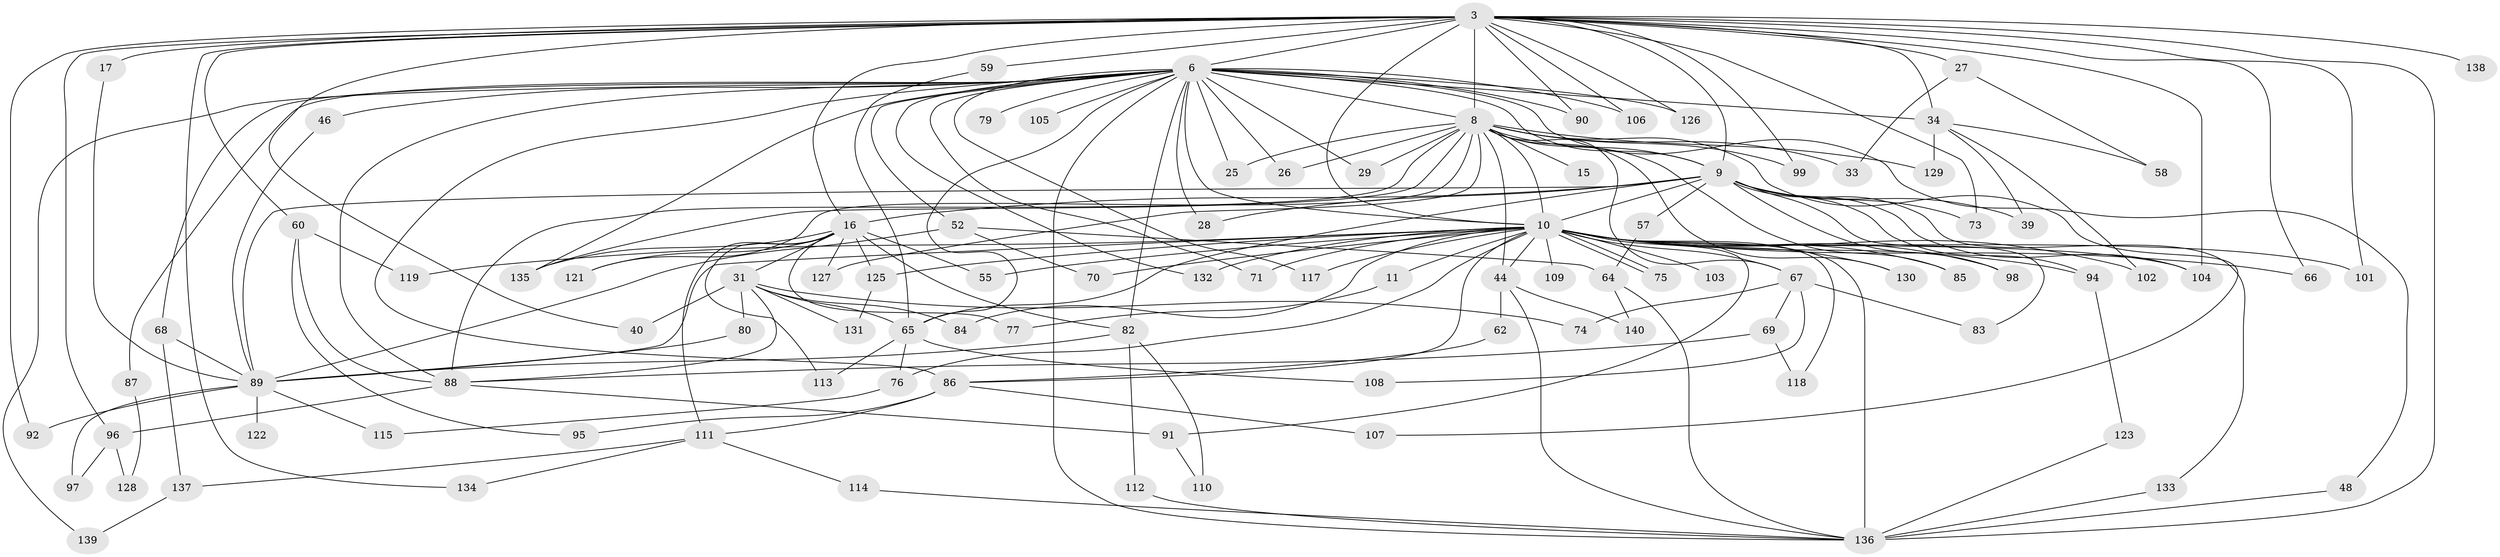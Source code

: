 // original degree distribution, {30: 0.007142857142857143, 27: 0.007142857142857143, 20: 0.007142857142857143, 35: 0.007142857142857143, 19: 0.007142857142857143, 24: 0.014285714285714285, 17: 0.014285714285714285, 18: 0.007142857142857143, 3: 0.19285714285714287, 12: 0.007142857142857143, 8: 0.02142857142857143, 4: 0.07142857142857142, 2: 0.55, 5: 0.04285714285714286, 6: 0.02857142857142857, 7: 0.014285714285714285}
// Generated by graph-tools (version 1.1) at 2025/49/03/04/25 21:49:33]
// undirected, 98 vertices, 192 edges
graph export_dot {
graph [start="1"]
  node [color=gray90,style=filled];
  3 [super="+2"];
  6 [super="+1"];
  8 [super="+5"];
  9 [super="+7"];
  10 [super="+4"];
  11;
  15;
  16 [super="+12"];
  17;
  25;
  26;
  27;
  28;
  29;
  31;
  33;
  34 [super="+32+22"];
  39;
  40;
  44 [super="+14"];
  46;
  48;
  52;
  55;
  57;
  58;
  59;
  60;
  62;
  64;
  65 [super="+56+45"];
  66;
  67;
  68;
  69;
  70;
  71;
  73;
  74;
  75;
  76;
  77;
  79;
  80;
  82 [super="+38"];
  83 [super="+63"];
  84;
  85;
  86 [super="+21"];
  87;
  88 [super="+36"];
  89 [super="+72"];
  90;
  91;
  92;
  94;
  95;
  96 [super="+93"];
  97;
  98;
  99;
  101;
  102;
  103 [super="+43"];
  104 [super="+53"];
  105;
  106;
  107;
  108;
  109 [super="+37"];
  110;
  111;
  112;
  113;
  114;
  115;
  117;
  118;
  119;
  121;
  122;
  123;
  125;
  126;
  127;
  128;
  129 [super="+81"];
  130;
  131;
  132;
  133;
  134;
  135 [super="+47"];
  136 [super="+24+50+124+120"];
  137;
  138;
  139;
  140;
  3 -- 6 [weight=4];
  3 -- 8 [weight=4];
  3 -- 9 [weight=4];
  3 -- 10 [weight=4];
  3 -- 17 [weight=2];
  3 -- 27 [weight=2];
  3 -- 59;
  3 -- 92;
  3 -- 101;
  3 -- 104;
  3 -- 106;
  3 -- 138 [weight=2];
  3 -- 66;
  3 -- 134;
  3 -- 73;
  3 -- 16 [weight=2];
  3 -- 90;
  3 -- 96 [weight=2];
  3 -- 99;
  3 -- 40;
  3 -- 60;
  3 -- 126;
  3 -- 34;
  3 -- 136 [weight=5];
  6 -- 8 [weight=4];
  6 -- 9 [weight=4];
  6 -- 10 [weight=4];
  6 -- 25;
  6 -- 26;
  6 -- 28;
  6 -- 48;
  6 -- 68;
  6 -- 79 [weight=2];
  6 -- 105 [weight=2];
  6 -- 126;
  6 -- 132;
  6 -- 71;
  6 -- 139;
  6 -- 86 [weight=2];
  6 -- 87;
  6 -- 88 [weight=2];
  6 -- 90;
  6 -- 29;
  6 -- 34 [weight=4];
  6 -- 106;
  6 -- 46;
  6 -- 52;
  6 -- 117;
  6 -- 65;
  6 -- 136 [weight=4];
  6 -- 82;
  6 -- 135;
  8 -- 9 [weight=4];
  8 -- 10 [weight=4];
  8 -- 15 [weight=2];
  8 -- 25;
  8 -- 107;
  8 -- 121;
  8 -- 127;
  8 -- 135;
  8 -- 130;
  8 -- 67;
  8 -- 85;
  8 -- 26;
  8 -- 29;
  8 -- 33;
  8 -- 99;
  8 -- 129;
  8 -- 44;
  8 -- 88 [weight=2];
  9 -- 10 [weight=4];
  9 -- 39;
  9 -- 57 [weight=2];
  9 -- 73;
  9 -- 94;
  9 -- 133;
  9 -- 28;
  9 -- 98;
  9 -- 16;
  9 -- 89 [weight=3];
  9 -- 65 [weight=2];
  9 -- 104;
  9 -- 83;
  10 -- 11 [weight=2];
  10 -- 44 [weight=2];
  10 -- 71;
  10 -- 75;
  10 -- 75;
  10 -- 85;
  10 -- 102;
  10 -- 103 [weight=3];
  10 -- 109 [weight=3];
  10 -- 119;
  10 -- 136 [weight=4];
  10 -- 130;
  10 -- 132;
  10 -- 66;
  10 -- 67;
  10 -- 70;
  10 -- 76;
  10 -- 84;
  10 -- 86;
  10 -- 89 [weight=4];
  10 -- 91;
  10 -- 94;
  10 -- 98;
  10 -- 101;
  10 -- 55;
  10 -- 117;
  10 -- 118;
  10 -- 125;
  10 -- 104;
  11 -- 77;
  16 -- 55;
  16 -- 77;
  16 -- 111;
  16 -- 113;
  16 -- 121;
  16 -- 31;
  16 -- 125;
  16 -- 127;
  16 -- 82;
  16 -- 135;
  17 -- 89;
  27 -- 33;
  27 -- 58;
  31 -- 40;
  31 -- 74;
  31 -- 80;
  31 -- 84;
  31 -- 131;
  31 -- 88;
  31 -- 65;
  34 -- 58;
  34 -- 129 [weight=2];
  34 -- 39;
  34 -- 102;
  44 -- 62;
  44 -- 140;
  44 -- 136;
  46 -- 89;
  48 -- 136;
  52 -- 64;
  52 -- 70;
  52 -- 89;
  57 -- 64;
  59 -- 65;
  60 -- 95;
  60 -- 119;
  60 -- 88;
  62 -- 86;
  64 -- 140;
  64 -- 136;
  65 -- 113;
  65 -- 108;
  65 -- 76;
  67 -- 69;
  67 -- 74;
  67 -- 83;
  67 -- 108;
  68 -- 137;
  68 -- 89;
  69 -- 118;
  69 -- 88;
  76 -- 115;
  80 -- 89;
  82 -- 110;
  82 -- 112;
  82 -- 89;
  86 -- 107;
  86 -- 95;
  86 -- 111;
  87 -- 128;
  88 -- 96;
  88 -- 91;
  89 -- 97;
  89 -- 115;
  89 -- 122 [weight=2];
  89 -- 92;
  91 -- 110;
  94 -- 123;
  96 -- 97;
  96 -- 128;
  111 -- 114;
  111 -- 134;
  111 -- 137;
  112 -- 136;
  114 -- 136;
  123 -- 136;
  125 -- 131;
  133 -- 136;
  137 -- 139;
}
